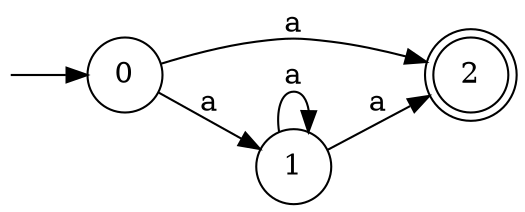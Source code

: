 digraph Automaton {
	 rankdir=LR
	n0[shape=none label="" height=0 width=0 ]
	n0->0
	0[shape=circle]
	2[shape=doublecircle]
	node [shape = circle]
	0
	1
	2
	0 -> 1 [label="a"]
	0 -> 2 [label="a"]
	1 -> 1 [label="a"]
	1 -> 2 [label="a"]
}
